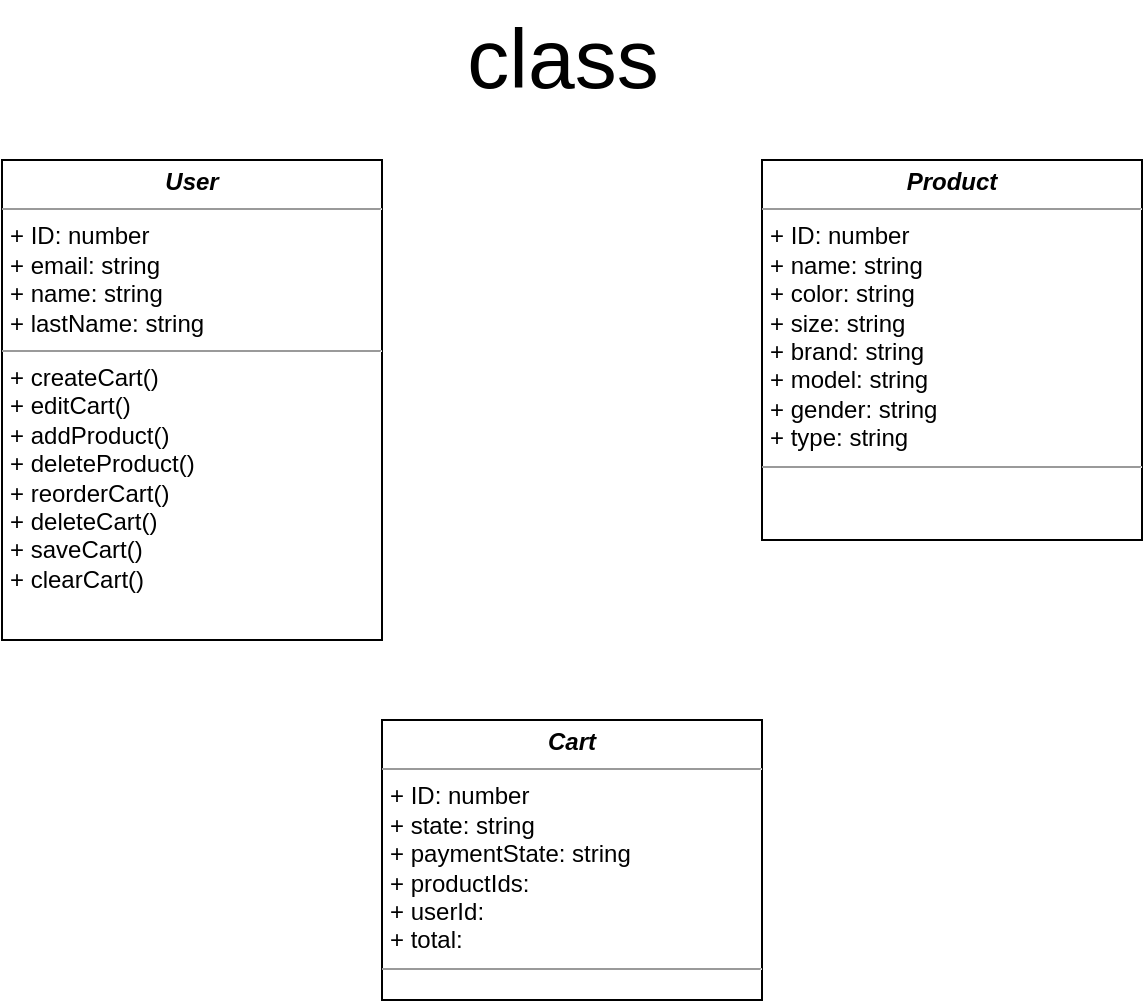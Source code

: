<mxfile version="17.4.3" type="github"><diagram id="zNblcEmeuWkSD1Leb3As" name="Page-1"><mxGraphModel dx="1426" dy="773" grid="1" gridSize="10" guides="1" tooltips="1" connect="1" arrows="1" fold="1" page="1" pageScale="1" pageWidth="850" pageHeight="1100" math="0" shadow="0"><root><mxCell id="0"/><mxCell id="1" parent="0"/><mxCell id="i_MQi67WA5QlqABxwOjw-5" value="&lt;p style=&quot;margin: 0px ; margin-top: 4px ; text-align: center&quot;&gt;&lt;i&gt;&lt;b&gt;User&lt;/b&gt;&lt;/i&gt;&lt;/p&gt;&lt;hr size=&quot;1&quot;&gt;&lt;p style=&quot;margin: 0px ; margin-left: 4px&quot;&gt;+ ID: number&lt;br&gt;+ email: string&lt;/p&gt;&lt;p style=&quot;margin: 0px ; margin-left: 4px&quot;&gt;+ name: string&lt;br&gt;&lt;/p&gt;&lt;p style=&quot;margin: 0px ; margin-left: 4px&quot;&gt;+ lastName: string&lt;br&gt;&lt;/p&gt;&lt;hr size=&quot;1&quot;&gt;&lt;p style=&quot;margin: 0px ; margin-left: 4px&quot;&gt;+ createCart()&lt;br&gt;+ editCart()&lt;/p&gt;&lt;p style=&quot;margin: 0px ; margin-left: 4px&quot;&gt;+ addProduct()&amp;nbsp;&lt;br&gt;&lt;/p&gt;&lt;p style=&quot;margin: 0px ; margin-left: 4px&quot;&gt;+ deleteProduct()&lt;br&gt;&lt;/p&gt;&lt;p style=&quot;margin: 0px ; margin-left: 4px&quot;&gt;+ reorderCart()&lt;br&gt;&lt;/p&gt;&lt;p style=&quot;margin: 0px 0px 0px 4px&quot;&gt;+ deleteCart()&lt;/p&gt;&lt;p style=&quot;margin: 0px ; margin-left: 4px&quot;&gt;+ saveCart()&lt;br&gt;&lt;/p&gt;&lt;p style=&quot;margin: 0px ; margin-left: 4px&quot;&gt;+ clearCart()&lt;br&gt;&lt;/p&gt;&lt;p style=&quot;margin: 0px ; margin-left: 4px&quot;&gt;&lt;br&gt;&lt;/p&gt;" style="verticalAlign=top;align=left;overflow=fill;fontSize=12;fontFamily=Helvetica;html=1;" vertex="1" parent="1"><mxGeometry x="140" y="120" width="190" height="240" as="geometry"/></mxCell><mxCell id="i_MQi67WA5QlqABxwOjw-6" value="&lt;p style=&quot;margin: 0px ; margin-top: 4px ; text-align: center&quot;&gt;&lt;i&gt;&lt;b&gt;Cart&lt;/b&gt;&lt;/i&gt;&lt;/p&gt;&lt;hr size=&quot;1&quot;&gt;&lt;p style=&quot;margin: 0px ; margin-left: 4px&quot;&gt;+ ID: number&lt;br&gt;+ state: string&lt;/p&gt;&lt;p style=&quot;margin: 0px ; margin-left: 4px&quot;&gt;+ paymentState: string&lt;br&gt;&lt;/p&gt;&lt;p style=&quot;margin: 0px ; margin-left: 4px&quot;&gt;+ productIds:&amp;nbsp;&lt;br&gt;&lt;/p&gt;&lt;p style=&quot;margin: 0px ; margin-left: 4px&quot;&gt;+ userId:&lt;br&gt;&lt;/p&gt;&lt;p style=&quot;margin: 0px ; margin-left: 4px&quot;&gt;+ total:&lt;br&gt;&lt;/p&gt;&lt;hr size=&quot;1&quot;&gt;&lt;p style=&quot;margin: 0px ; margin-left: 4px&quot;&gt;&lt;br&gt;&lt;/p&gt;" style="verticalAlign=top;align=left;overflow=fill;fontSize=12;fontFamily=Helvetica;html=1;" vertex="1" parent="1"><mxGeometry x="330" y="400" width="190" height="140" as="geometry"/></mxCell><mxCell id="i_MQi67WA5QlqABxwOjw-7" value="&lt;p style=&quot;margin: 0px ; margin-top: 4px ; text-align: center&quot;&gt;&lt;i&gt;&lt;b&gt;Product&lt;/b&gt;&lt;/i&gt;&lt;/p&gt;&lt;hr size=&quot;1&quot;&gt;&lt;p style=&quot;margin: 0px ; margin-left: 4px&quot;&gt;+ ID: number&lt;/p&gt;&lt;p style=&quot;margin: 0px ; margin-left: 4px&quot;&gt;+ name: string&lt;br&gt;+ color: string&lt;/p&gt;&lt;p style=&quot;margin: 0px ; margin-left: 4px&quot;&gt;+ size: string&lt;br&gt;&lt;/p&gt;&lt;p style=&quot;margin: 0px ; margin-left: 4px&quot;&gt;+ brand: string&lt;br&gt;&lt;/p&gt;&lt;p style=&quot;margin: 0px ; margin-left: 4px&quot;&gt;+ model: string&lt;br&gt;&lt;/p&gt;&lt;p style=&quot;margin: 0px ; margin-left: 4px&quot;&gt;+ gender: string&lt;/p&gt;&lt;p style=&quot;margin: 0px ; margin-left: 4px&quot;&gt;+ type: string&lt;/p&gt;&lt;hr size=&quot;1&quot;&gt;&lt;p style=&quot;margin: 0px ; margin-left: 4px&quot;&gt;&lt;br&gt;&lt;/p&gt;" style="verticalAlign=top;align=left;overflow=fill;fontSize=12;fontFamily=Helvetica;html=1;" vertex="1" parent="1"><mxGeometry x="520" y="120" width="190" height="190" as="geometry"/></mxCell><mxCell id="i_MQi67WA5QlqABxwOjw-10" value="class" style="text;html=1;align=center;verticalAlign=middle;resizable=0;points=[];autosize=1;strokeColor=none;fillColor=none;fontSize=42;" vertex="1" parent="1"><mxGeometry x="365" y="40" width="110" height="60" as="geometry"/></mxCell></root></mxGraphModel></diagram></mxfile>